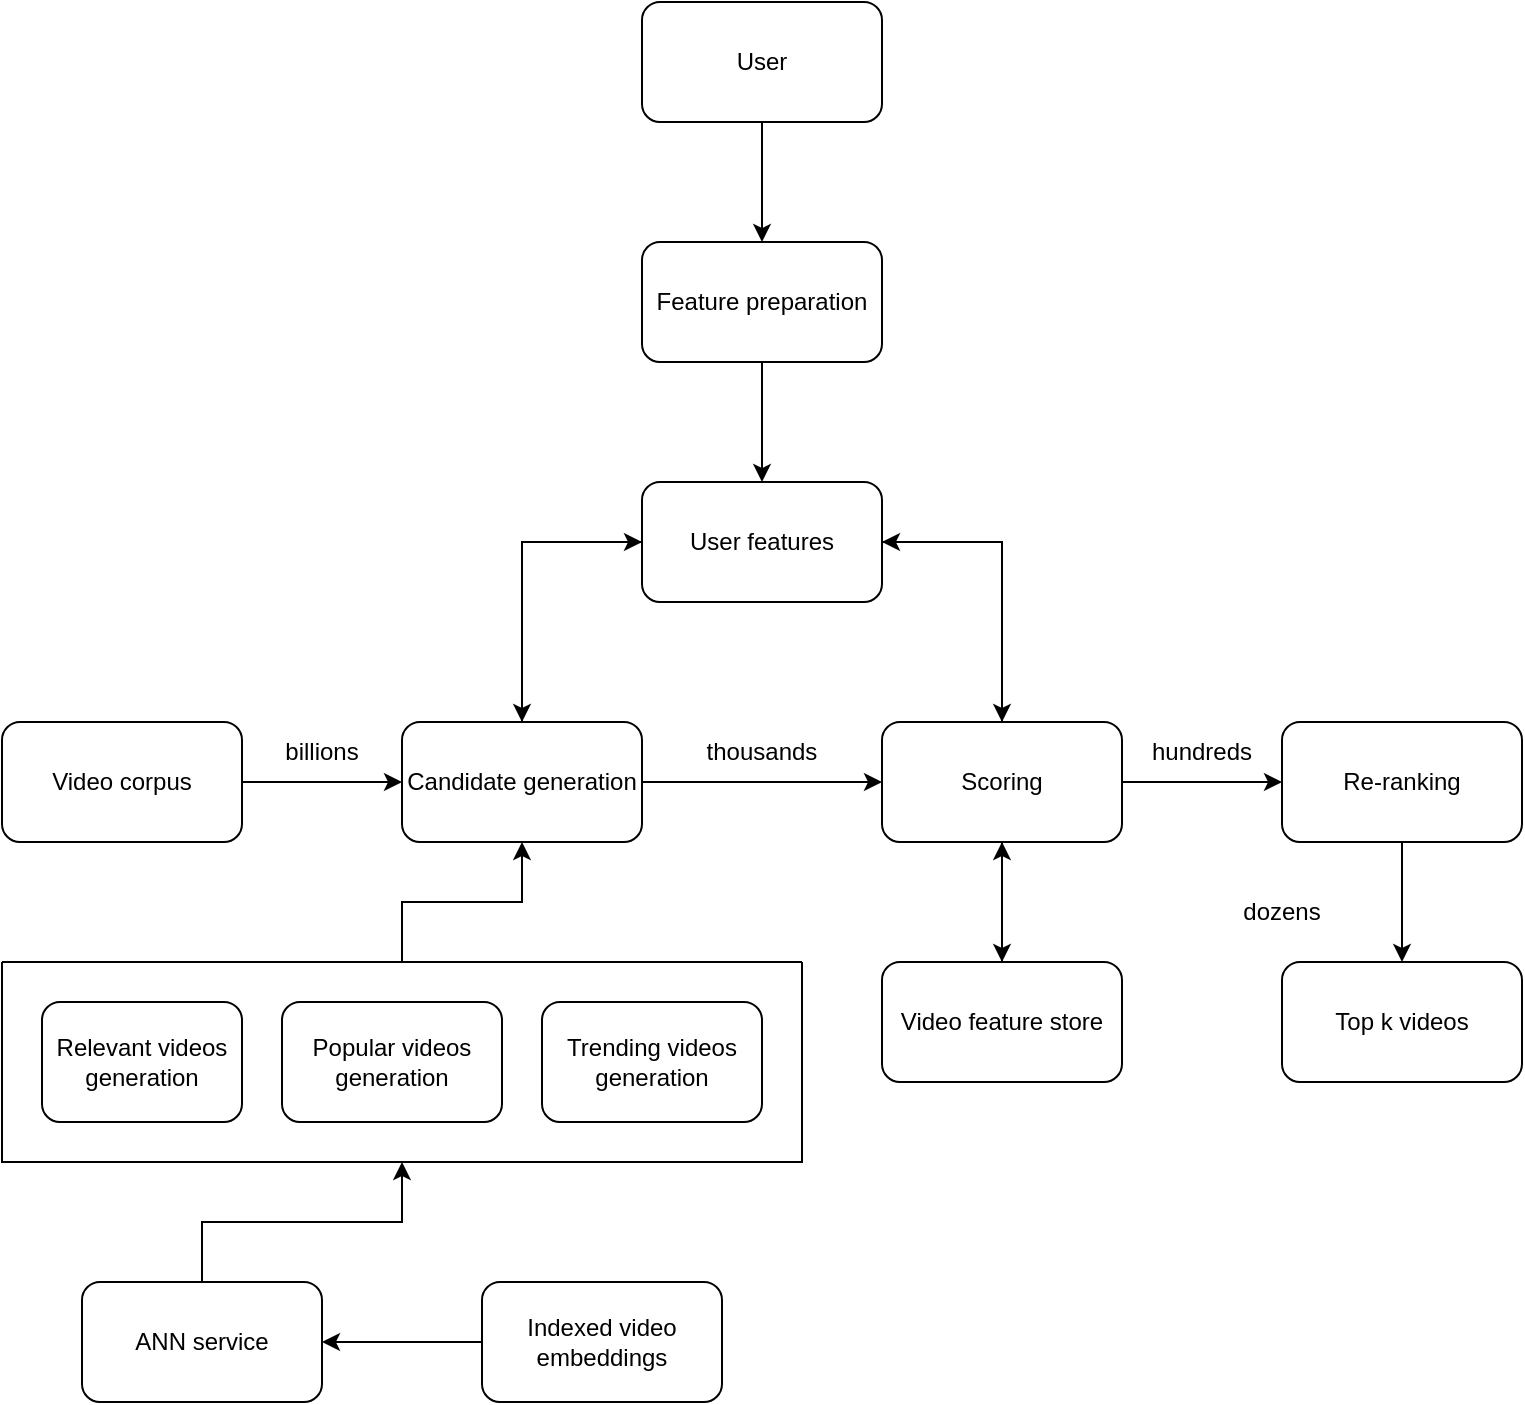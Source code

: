 <mxfile version="22.1.21" type="device">
  <diagram id="JIO4U5yVURzNJD8ckPtT" name="Page-1">
    <mxGraphModel dx="882" dy="578" grid="1" gridSize="10" guides="1" tooltips="1" connect="1" arrows="1" fold="1" page="1" pageScale="1" pageWidth="850" pageHeight="1100" math="0" shadow="0">
      <root>
        <mxCell id="0" />
        <mxCell id="1" parent="0" />
        <mxCell id="QQ5iUyurzTZGA6GbT3NC-8" style="edgeStyle=orthogonalEdgeStyle;rounded=0;orthogonalLoop=1;jettySize=auto;html=1;exitX=1;exitY=0.5;exitDx=0;exitDy=0;entryX=0;entryY=0.5;entryDx=0;entryDy=0;" edge="1" parent="1" source="QQ5iUyurzTZGA6GbT3NC-1" target="QQ5iUyurzTZGA6GbT3NC-2">
          <mxGeometry relative="1" as="geometry" />
        </mxCell>
        <mxCell id="QQ5iUyurzTZGA6GbT3NC-1" value="Video corpus" style="rounded=1;whiteSpace=wrap;html=1;" vertex="1" parent="1">
          <mxGeometry x="40" y="400" width="120" height="60" as="geometry" />
        </mxCell>
        <mxCell id="QQ5iUyurzTZGA6GbT3NC-18" style="edgeStyle=orthogonalEdgeStyle;rounded=0;orthogonalLoop=1;jettySize=auto;html=1;exitX=0.5;exitY=0;exitDx=0;exitDy=0;entryX=0;entryY=0.5;entryDx=0;entryDy=0;" edge="1" parent="1" source="QQ5iUyurzTZGA6GbT3NC-2" target="QQ5iUyurzTZGA6GbT3NC-5">
          <mxGeometry relative="1" as="geometry" />
        </mxCell>
        <mxCell id="QQ5iUyurzTZGA6GbT3NC-29" style="edgeStyle=orthogonalEdgeStyle;rounded=0;orthogonalLoop=1;jettySize=auto;html=1;exitX=1;exitY=0.5;exitDx=0;exitDy=0;" edge="1" parent="1" source="QQ5iUyurzTZGA6GbT3NC-2" target="QQ5iUyurzTZGA6GbT3NC-3">
          <mxGeometry relative="1" as="geometry" />
        </mxCell>
        <mxCell id="QQ5iUyurzTZGA6GbT3NC-2" value="Candidate generation" style="rounded=1;whiteSpace=wrap;html=1;" vertex="1" parent="1">
          <mxGeometry x="240" y="400" width="120" height="60" as="geometry" />
        </mxCell>
        <mxCell id="QQ5iUyurzTZGA6GbT3NC-10" style="edgeStyle=orthogonalEdgeStyle;rounded=0;orthogonalLoop=1;jettySize=auto;html=1;exitX=1;exitY=0.5;exitDx=0;exitDy=0;entryX=0;entryY=0.5;entryDx=0;entryDy=0;" edge="1" parent="1" source="QQ5iUyurzTZGA6GbT3NC-3" target="QQ5iUyurzTZGA6GbT3NC-4">
          <mxGeometry relative="1" as="geometry" />
        </mxCell>
        <mxCell id="QQ5iUyurzTZGA6GbT3NC-20" style="edgeStyle=orthogonalEdgeStyle;rounded=0;orthogonalLoop=1;jettySize=auto;html=1;exitX=0.5;exitY=0;exitDx=0;exitDy=0;entryX=1;entryY=0.5;entryDx=0;entryDy=0;" edge="1" parent="1" source="QQ5iUyurzTZGA6GbT3NC-3" target="QQ5iUyurzTZGA6GbT3NC-5">
          <mxGeometry relative="1" as="geometry" />
        </mxCell>
        <mxCell id="QQ5iUyurzTZGA6GbT3NC-46" style="edgeStyle=orthogonalEdgeStyle;rounded=0;orthogonalLoop=1;jettySize=auto;html=1;exitX=0.5;exitY=1;exitDx=0;exitDy=0;entryX=0.5;entryY=0;entryDx=0;entryDy=0;" edge="1" parent="1" source="QQ5iUyurzTZGA6GbT3NC-3" target="QQ5iUyurzTZGA6GbT3NC-11">
          <mxGeometry relative="1" as="geometry" />
        </mxCell>
        <mxCell id="QQ5iUyurzTZGA6GbT3NC-3" value="Scoring" style="rounded=1;whiteSpace=wrap;html=1;" vertex="1" parent="1">
          <mxGeometry x="480" y="400" width="120" height="60" as="geometry" />
        </mxCell>
        <mxCell id="QQ5iUyurzTZGA6GbT3NC-28" style="edgeStyle=orthogonalEdgeStyle;rounded=0;orthogonalLoop=1;jettySize=auto;html=1;exitX=0.5;exitY=1;exitDx=0;exitDy=0;entryX=0.5;entryY=0;entryDx=0;entryDy=0;" edge="1" parent="1" source="QQ5iUyurzTZGA6GbT3NC-4" target="QQ5iUyurzTZGA6GbT3NC-14">
          <mxGeometry relative="1" as="geometry" />
        </mxCell>
        <mxCell id="QQ5iUyurzTZGA6GbT3NC-4" value="Re-ranking" style="rounded=1;whiteSpace=wrap;html=1;" vertex="1" parent="1">
          <mxGeometry x="680" y="400" width="120" height="60" as="geometry" />
        </mxCell>
        <mxCell id="QQ5iUyurzTZGA6GbT3NC-17" style="edgeStyle=orthogonalEdgeStyle;rounded=0;orthogonalLoop=1;jettySize=auto;html=1;exitX=0;exitY=0.5;exitDx=0;exitDy=0;entryX=0.5;entryY=0;entryDx=0;entryDy=0;" edge="1" parent="1" source="QQ5iUyurzTZGA6GbT3NC-5" target="QQ5iUyurzTZGA6GbT3NC-2">
          <mxGeometry relative="1" as="geometry" />
        </mxCell>
        <mxCell id="QQ5iUyurzTZGA6GbT3NC-19" style="edgeStyle=orthogonalEdgeStyle;rounded=0;orthogonalLoop=1;jettySize=auto;html=1;exitX=1;exitY=0.5;exitDx=0;exitDy=0;" edge="1" parent="1" source="QQ5iUyurzTZGA6GbT3NC-5" target="QQ5iUyurzTZGA6GbT3NC-3">
          <mxGeometry relative="1" as="geometry" />
        </mxCell>
        <mxCell id="QQ5iUyurzTZGA6GbT3NC-5" value="User features" style="rounded=1;whiteSpace=wrap;html=1;" vertex="1" parent="1">
          <mxGeometry x="360" y="280" width="120" height="60" as="geometry" />
        </mxCell>
        <mxCell id="QQ5iUyurzTZGA6GbT3NC-15" style="edgeStyle=orthogonalEdgeStyle;rounded=0;orthogonalLoop=1;jettySize=auto;html=1;exitX=0.5;exitY=1;exitDx=0;exitDy=0;entryX=0.5;entryY=0;entryDx=0;entryDy=0;" edge="1" parent="1" source="QQ5iUyurzTZGA6GbT3NC-6" target="QQ5iUyurzTZGA6GbT3NC-7">
          <mxGeometry relative="1" as="geometry" />
        </mxCell>
        <mxCell id="QQ5iUyurzTZGA6GbT3NC-6" value="User" style="rounded=1;whiteSpace=wrap;html=1;" vertex="1" parent="1">
          <mxGeometry x="360" y="40" width="120" height="60" as="geometry" />
        </mxCell>
        <mxCell id="QQ5iUyurzTZGA6GbT3NC-16" style="edgeStyle=orthogonalEdgeStyle;rounded=0;orthogonalLoop=1;jettySize=auto;html=1;exitX=0.5;exitY=1;exitDx=0;exitDy=0;entryX=0.5;entryY=0;entryDx=0;entryDy=0;" edge="1" parent="1" source="QQ5iUyurzTZGA6GbT3NC-7" target="QQ5iUyurzTZGA6GbT3NC-5">
          <mxGeometry relative="1" as="geometry" />
        </mxCell>
        <mxCell id="QQ5iUyurzTZGA6GbT3NC-7" value="Feature preparation" style="rounded=1;whiteSpace=wrap;html=1;" vertex="1" parent="1">
          <mxGeometry x="360" y="160" width="120" height="60" as="geometry" />
        </mxCell>
        <mxCell id="QQ5iUyurzTZGA6GbT3NC-45" style="edgeStyle=orthogonalEdgeStyle;rounded=0;orthogonalLoop=1;jettySize=auto;html=1;exitX=0.5;exitY=0;exitDx=0;exitDy=0;entryX=0.5;entryY=1;entryDx=0;entryDy=0;" edge="1" parent="1" source="QQ5iUyurzTZGA6GbT3NC-11" target="QQ5iUyurzTZGA6GbT3NC-3">
          <mxGeometry relative="1" as="geometry" />
        </mxCell>
        <mxCell id="QQ5iUyurzTZGA6GbT3NC-11" value="Video feature store" style="rounded=1;whiteSpace=wrap;html=1;" vertex="1" parent="1">
          <mxGeometry x="480" y="520" width="120" height="60" as="geometry" />
        </mxCell>
        <mxCell id="QQ5iUyurzTZGA6GbT3NC-14" value="Top k videos" style="rounded=1;whiteSpace=wrap;html=1;" vertex="1" parent="1">
          <mxGeometry x="680" y="520" width="120" height="60" as="geometry" />
        </mxCell>
        <mxCell id="QQ5iUyurzTZGA6GbT3NC-21" value="billions" style="text;html=1;strokeColor=none;fillColor=none;align=center;verticalAlign=middle;whiteSpace=wrap;rounded=0;" vertex="1" parent="1">
          <mxGeometry x="160" y="400" width="80" height="30" as="geometry" />
        </mxCell>
        <mxCell id="QQ5iUyurzTZGA6GbT3NC-24" value="thousands" style="text;html=1;strokeColor=none;fillColor=none;align=center;verticalAlign=middle;whiteSpace=wrap;rounded=0;" vertex="1" parent="1">
          <mxGeometry x="360" y="400" width="120" height="30" as="geometry" />
        </mxCell>
        <mxCell id="QQ5iUyurzTZGA6GbT3NC-26" value="hundreds" style="text;html=1;strokeColor=none;fillColor=none;align=center;verticalAlign=middle;whiteSpace=wrap;rounded=0;" vertex="1" parent="1">
          <mxGeometry x="600" y="400" width="80" height="30" as="geometry" />
        </mxCell>
        <mxCell id="QQ5iUyurzTZGA6GbT3NC-27" value="dozens" style="text;html=1;strokeColor=none;fillColor=none;align=center;verticalAlign=middle;whiteSpace=wrap;rounded=0;" vertex="1" parent="1">
          <mxGeometry x="640" y="480" width="80" height="30" as="geometry" />
        </mxCell>
        <mxCell id="QQ5iUyurzTZGA6GbT3NC-39" style="edgeStyle=orthogonalEdgeStyle;rounded=0;orthogonalLoop=1;jettySize=auto;html=1;exitX=0.5;exitY=0;exitDx=0;exitDy=0;entryX=0.5;entryY=1;entryDx=0;entryDy=0;" edge="1" parent="1" source="QQ5iUyurzTZGA6GbT3NC-33" target="QQ5iUyurzTZGA6GbT3NC-2">
          <mxGeometry relative="1" as="geometry" />
        </mxCell>
        <mxCell id="QQ5iUyurzTZGA6GbT3NC-33" value="" style="swimlane;startSize=0;" vertex="1" parent="1">
          <mxGeometry x="40" y="520" width="400" height="100" as="geometry" />
        </mxCell>
        <mxCell id="QQ5iUyurzTZGA6GbT3NC-30" value="Relevant videos generation" style="rounded=1;whiteSpace=wrap;html=1;" vertex="1" parent="QQ5iUyurzTZGA6GbT3NC-33">
          <mxGeometry x="20" y="20" width="100" height="60" as="geometry" />
        </mxCell>
        <mxCell id="QQ5iUyurzTZGA6GbT3NC-31" value="Popular videos generation" style="rounded=1;whiteSpace=wrap;html=1;" vertex="1" parent="QQ5iUyurzTZGA6GbT3NC-33">
          <mxGeometry x="140" y="20" width="110" height="60" as="geometry" />
        </mxCell>
        <mxCell id="QQ5iUyurzTZGA6GbT3NC-32" value="Trending videos generation" style="rounded=1;whiteSpace=wrap;html=1;" vertex="1" parent="QQ5iUyurzTZGA6GbT3NC-33">
          <mxGeometry x="270" y="20" width="110" height="60" as="geometry" />
        </mxCell>
        <mxCell id="QQ5iUyurzTZGA6GbT3NC-41" style="edgeStyle=orthogonalEdgeStyle;rounded=0;orthogonalLoop=1;jettySize=auto;html=1;exitX=0.5;exitY=0;exitDx=0;exitDy=0;entryX=0.5;entryY=1;entryDx=0;entryDy=0;" edge="1" parent="1" source="QQ5iUyurzTZGA6GbT3NC-40" target="QQ5iUyurzTZGA6GbT3NC-33">
          <mxGeometry relative="1" as="geometry" />
        </mxCell>
        <mxCell id="QQ5iUyurzTZGA6GbT3NC-40" value="ANN service" style="rounded=1;whiteSpace=wrap;html=1;" vertex="1" parent="1">
          <mxGeometry x="80" y="680" width="120" height="60" as="geometry" />
        </mxCell>
        <mxCell id="QQ5iUyurzTZGA6GbT3NC-43" style="edgeStyle=orthogonalEdgeStyle;rounded=0;orthogonalLoop=1;jettySize=auto;html=1;exitX=0;exitY=0.5;exitDx=0;exitDy=0;entryX=1;entryY=0.5;entryDx=0;entryDy=0;" edge="1" parent="1" source="QQ5iUyurzTZGA6GbT3NC-42" target="QQ5iUyurzTZGA6GbT3NC-40">
          <mxGeometry relative="1" as="geometry" />
        </mxCell>
        <mxCell id="QQ5iUyurzTZGA6GbT3NC-42" value="Indexed video embeddings" style="rounded=1;whiteSpace=wrap;html=1;" vertex="1" parent="1">
          <mxGeometry x="280" y="680" width="120" height="60" as="geometry" />
        </mxCell>
      </root>
    </mxGraphModel>
  </diagram>
</mxfile>
